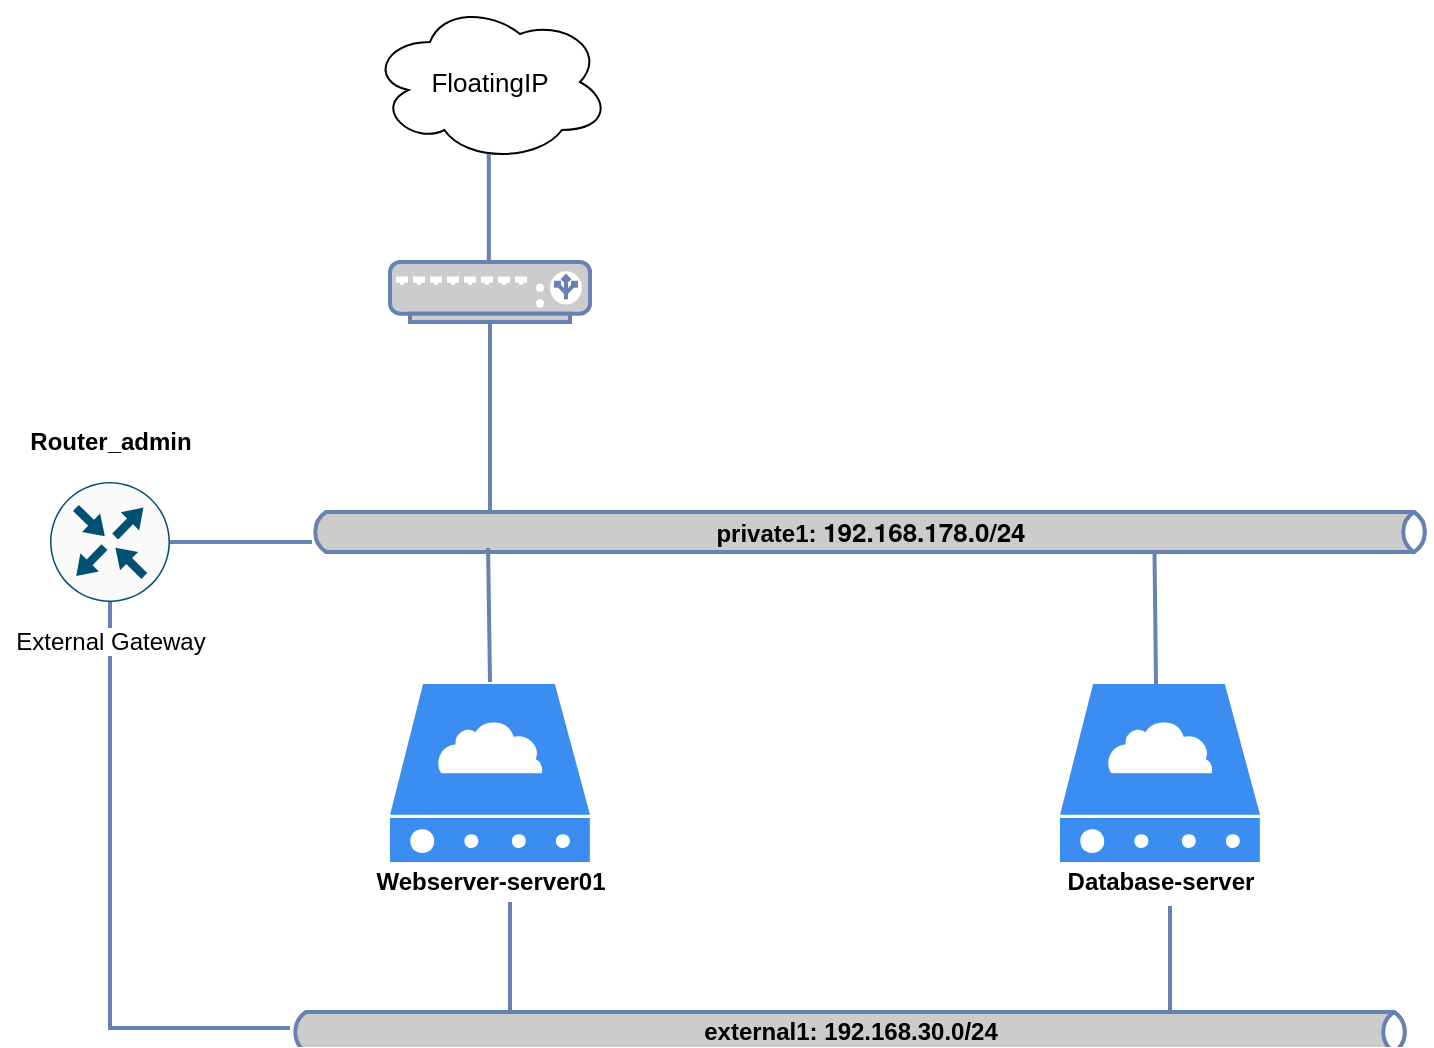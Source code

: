 <mxfile version="14.1.8" type="device"><diagram id="4v2s7k7jLLLnZe5muotX" name="Page-1"><mxGraphModel dx="1278" dy="948" grid="1" gridSize="10" guides="1" tooltips="1" connect="1" arrows="1" fold="1" page="1" pageScale="1" pageWidth="850" pageHeight="1100" math="0" shadow="0"><root><mxCell id="0"/><mxCell id="1" parent="0"/><mxCell id="MFR2nRxm2KMUc3CC7XEW-4" value="" style="html=1;aspect=fixed;strokeColor=none;shadow=0;align=center;verticalAlign=top;fillColor=#3B8DF1;shape=mxgraph.gcp2.cloud_server" vertex="1" parent="1"><mxGeometry x="575" y="401" width="100" height="89" as="geometry"/></mxCell><mxCell id="MFR2nRxm2KMUc3CC7XEW-5" value="&lt;font size=&quot;1&quot;&gt;&lt;b style=&quot;font-size: 12px&quot;&gt;Database-server&lt;/b&gt;&lt;/font&gt;" style="text;html=1;align=center;verticalAlign=middle;resizable=0;points=[];autosize=1;" vertex="1" parent="1"><mxGeometry x="570" y="490" width="110" height="20" as="geometry"/></mxCell><mxCell id="MFR2nRxm2KMUc3CC7XEW-6" value="" style="html=1;aspect=fixed;strokeColor=none;shadow=0;align=center;verticalAlign=top;fillColor=#3B8DF1;shape=mxgraph.gcp2.cloud_server" vertex="1" parent="1"><mxGeometry x="240" y="401" width="100" height="89" as="geometry"/></mxCell><mxCell id="MFR2nRxm2KMUc3CC7XEW-7" value="&lt;b&gt;Webserver-server01&lt;/b&gt;" style="text;html=1;align=center;verticalAlign=middle;resizable=0;points=[];autosize=1;" vertex="1" parent="1"><mxGeometry x="225" y="490" width="130" height="20" as="geometry"/></mxCell><mxCell id="MFR2nRxm2KMUc3CC7XEW-8" value="" style="fontColor=#0066CC;verticalAlign=top;verticalLabelPosition=bottom;labelPosition=center;align=center;html=1;outlineConnect=0;fillColor=#CCCCCC;strokeColor=#6881B3;gradientColor=none;gradientDirection=north;strokeWidth=2;shape=mxgraph.networks.load_balancer;" vertex="1" parent="1"><mxGeometry x="240" y="190" width="100" height="30" as="geometry"/></mxCell><mxCell id="MFR2nRxm2KMUc3CC7XEW-9" value="" style="points=[[0.5,0,0],[1,0.5,0],[0.5,1,0],[0,0.5,0],[0.145,0.145,0],[0.856,0.145,0],[0.855,0.856,0],[0.145,0.855,0]];verticalLabelPosition=bottom;html=1;verticalAlign=top;aspect=fixed;align=center;pointerEvents=1;shape=mxgraph.cisco19.rect;prIcon=router;fillColor=#FAFAFA;strokeColor=#005073;" vertex="1" parent="1"><mxGeometry x="70" y="300" width="60" height="60" as="geometry"/></mxCell><mxCell id="MFR2nRxm2KMUc3CC7XEW-10" value="&lt;font color=&quot;#000000&quot;&gt;&lt;b&gt;private1:&amp;nbsp;&lt;span style=&quot;font-family: &amp;#34;helvetica neue&amp;#34; , &amp;#34;helvetica&amp;#34; , &amp;#34;arial&amp;#34; , sans-serif ; font-size: 13px ; text-align: left&quot;&gt;192.168.178.0/24&lt;/span&gt;&lt;/b&gt;&lt;/font&gt;" style="html=1;fillColor=#CCCCCC;strokeColor=#6881B3;gradientColor=none;gradientDirection=north;strokeWidth=2;shape=mxgraph.networks.bus;gradientColor=none;gradientDirection=north;fontColor=#ffffff;perimeter=backbonePerimeter;backboneSize=20;" vertex="1" parent="1"><mxGeometry x="200" y="320" width="560" height="10" as="geometry"/></mxCell><mxCell id="MFR2nRxm2KMUc3CC7XEW-11" value="" style="strokeColor=#6881B3;edgeStyle=none;rounded=0;endArrow=none;html=1;strokeWidth=2;" edge="1" target="MFR2nRxm2KMUc3CC7XEW-10" parent="1" source="MFR2nRxm2KMUc3CC7XEW-8"><mxGeometry relative="1" as="geometry"><mxPoint x="310" y="260" as="sourcePoint"/></mxGeometry></mxCell><mxCell id="MFR2nRxm2KMUc3CC7XEW-19" value="" style="strokeColor=#6881B3;edgeStyle=none;rounded=0;endArrow=none;html=1;strokeWidth=2;exitX=0.159;exitY=1.3;exitDx=0;exitDy=0;exitPerimeter=0;" edge="1" parent="1" source="MFR2nRxm2KMUc3CC7XEW-10"><mxGeometry relative="1" as="geometry"><mxPoint x="290" y="340" as="sourcePoint"/><mxPoint x="290" y="400" as="targetPoint"/></mxGeometry></mxCell><mxCell id="MFR2nRxm2KMUc3CC7XEW-20" value="" style="strokeColor=#6881B3;edgeStyle=none;rounded=0;endArrow=none;html=1;strokeWidth=2;exitX=0.754;exitY=1.4;exitDx=0;exitDy=0;exitPerimeter=0;entryX=0.48;entryY=0;entryDx=0;entryDy=0;entryPerimeter=0;" edge="1" parent="1" source="MFR2nRxm2KMUc3CC7XEW-10" target="MFR2nRxm2KMUc3CC7XEW-4"><mxGeometry relative="1" as="geometry"><mxPoint x="500" y="395" as="sourcePoint"/><mxPoint x="500" y="490" as="targetPoint"/></mxGeometry></mxCell><mxCell id="MFR2nRxm2KMUc3CC7XEW-21" value="" style="strokeColor=#6881B3;edgeStyle=none;rounded=0;endArrow=none;html=1;strokeWidth=2;exitX=1;exitY=0.5;exitDx=0;exitDy=0;exitPerimeter=0;" edge="1" parent="1" source="MFR2nRxm2KMUc3CC7XEW-9"><mxGeometry relative="1" as="geometry"><mxPoint x="300" y="230" as="sourcePoint"/><mxPoint x="201" y="330" as="targetPoint"/></mxGeometry></mxCell><mxCell id="MFR2nRxm2KMUc3CC7XEW-22" value="&lt;font color=&quot;#000000&quot;&gt;&lt;b&gt;external1: 192.168.30.0/24&lt;br&gt;&lt;/b&gt;&lt;/font&gt;" style="html=1;fillColor=#CCCCCC;strokeColor=#6881B3;gradientColor=none;gradientDirection=north;strokeWidth=2;shape=mxgraph.networks.bus;gradientColor=none;gradientDirection=north;fontColor=#ffffff;perimeter=backbonePerimeter;backboneSize=20;" vertex="1" parent="1"><mxGeometry x="190" y="570" width="560" height="10" as="geometry"/></mxCell><mxCell id="MFR2nRxm2KMUc3CC7XEW-23" value="" style="strokeColor=#6881B3;edgeStyle=none;rounded=0;endArrow=none;html=1;strokeWidth=2;" edge="1" parent="1" source="MFR2nRxm2KMUc3CC7XEW-9"><mxGeometry relative="1" as="geometry"><mxPoint x="99.5" y="360" as="sourcePoint"/><mxPoint x="190" y="573" as="targetPoint"/><Array as="points"><mxPoint x="100" y="573"/></Array></mxGeometry></mxCell><mxCell id="MFR2nRxm2KMUc3CC7XEW-24" value="" style="strokeColor=#6881B3;edgeStyle=none;rounded=0;endArrow=none;html=1;strokeWidth=2;" edge="1" parent="1"><mxGeometry relative="1" as="geometry"><mxPoint x="630" y="512" as="sourcePoint"/><mxPoint x="630" y="566" as="targetPoint"/></mxGeometry></mxCell><mxCell id="MFR2nRxm2KMUc3CC7XEW-25" value="" style="strokeColor=#6881B3;edgeStyle=none;rounded=0;endArrow=none;html=1;strokeWidth=2;" edge="1" parent="1"><mxGeometry relative="1" as="geometry"><mxPoint x="300" y="510" as="sourcePoint"/><mxPoint x="300" y="564" as="targetPoint"/></mxGeometry></mxCell><mxCell id="MFR2nRxm2KMUc3CC7XEW-26" value="&lt;span style=&quot;background-color: rgb(255 , 255 , 255)&quot;&gt;External Gate&lt;/span&gt;way" style="text;html=1;align=center;verticalAlign=middle;resizable=0;points=[];autosize=1;" vertex="1" parent="1"><mxGeometry x="45" y="370" width="110" height="20" as="geometry"/></mxCell><mxCell id="MFR2nRxm2KMUc3CC7XEW-28" value="Router_admin" style="text;html=1;align=center;verticalAlign=middle;resizable=0;points=[];autosize=1;fontStyle=1" vertex="1" parent="1"><mxGeometry x="50" y="270" width="100" height="20" as="geometry"/></mxCell><mxCell id="MFR2nRxm2KMUc3CC7XEW-29" value="&lt;font style=&quot;font-size: 13px&quot;&gt;FloatingIP&lt;/font&gt;" style="ellipse;shape=cloud;whiteSpace=wrap;html=1;" vertex="1" parent="1"><mxGeometry x="230" y="60" width="120" height="80" as="geometry"/></mxCell><mxCell id="MFR2nRxm2KMUc3CC7XEW-32" value="" style="strokeColor=#6881B3;edgeStyle=none;rounded=0;endArrow=none;html=1;strokeWidth=2;" edge="1" parent="1"><mxGeometry relative="1" as="geometry"><mxPoint x="289.41" y="136" as="sourcePoint"/><mxPoint x="289.41" y="190" as="targetPoint"/></mxGeometry></mxCell></root></mxGraphModel></diagram></mxfile>